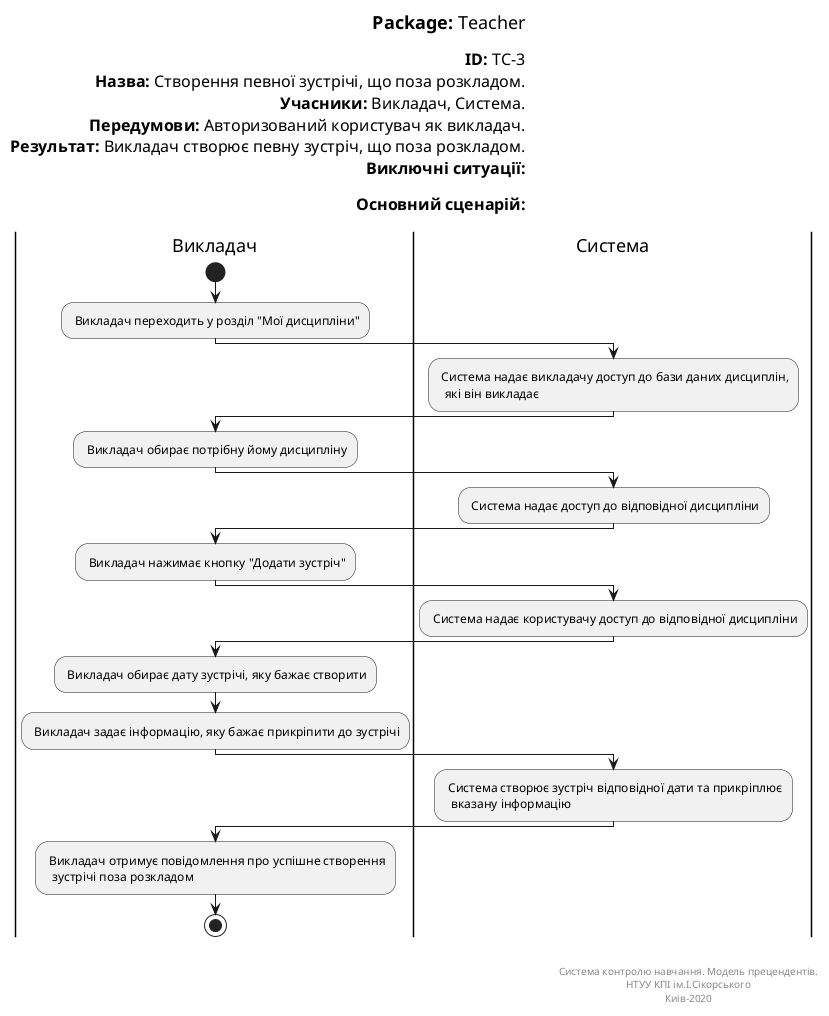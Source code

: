 @startuml
left header
<font color=000 size=18><b>Package:</b> Teacher

<font color=000 size=16><b>ID:</b> TC-3
<font color=000 size=16><b>Назва:</b> Cтворення певної зустрічі, що поза розкладом.
<font color=000 size=16><b>Учасники:</b> Викладач, Система.
<font color=000 size=16><b>Передумови:</b> Авторизований користувач як викладач.
<font color=000 size=16><b>Результат:</b> Викладач створює певну зустріч, що поза розкладом.
<font color=000 size=16><b>Виключні ситуації:</b>

<font color=000 size=16><b>Основний сценарій:</b>

end header

|Викладач|
start
: Викладач переходить у розділ "Мої дисципліни";

|Система|
: Система надає викладачу доступ до бази даних дисциплін, 
  які він викладає;
   
|Викладач|
: Викладач обирає потрібну йому дисципліну;   

|Система|
: Система надає доступ до відповідної дисципліни;

|Викладач|
: Викладач нажимає кнопку "Додати зустріч";   

|Система|
: Система надає користувачу доступ до відповідної дисципліни;


|Викладач|
: Викладач обирає дату зустрічі, яку бажає створити;

: Викладач задає інформацію, яку бажає прикріпити до зустрічі;

|Система|
: Система створює зустріч відповідної дати та прикріплює
  вказану інформацію;

|Викладач|
: Викладач отримує повідомлення про успішне створення
  зустрічі поза розкладом;  
  
stop;

right footer


Система контролю навчання. Модель прецендентів.
НТУУ КПІ ім.І.Сікорського
Киів-2020
end footer
@enduml
